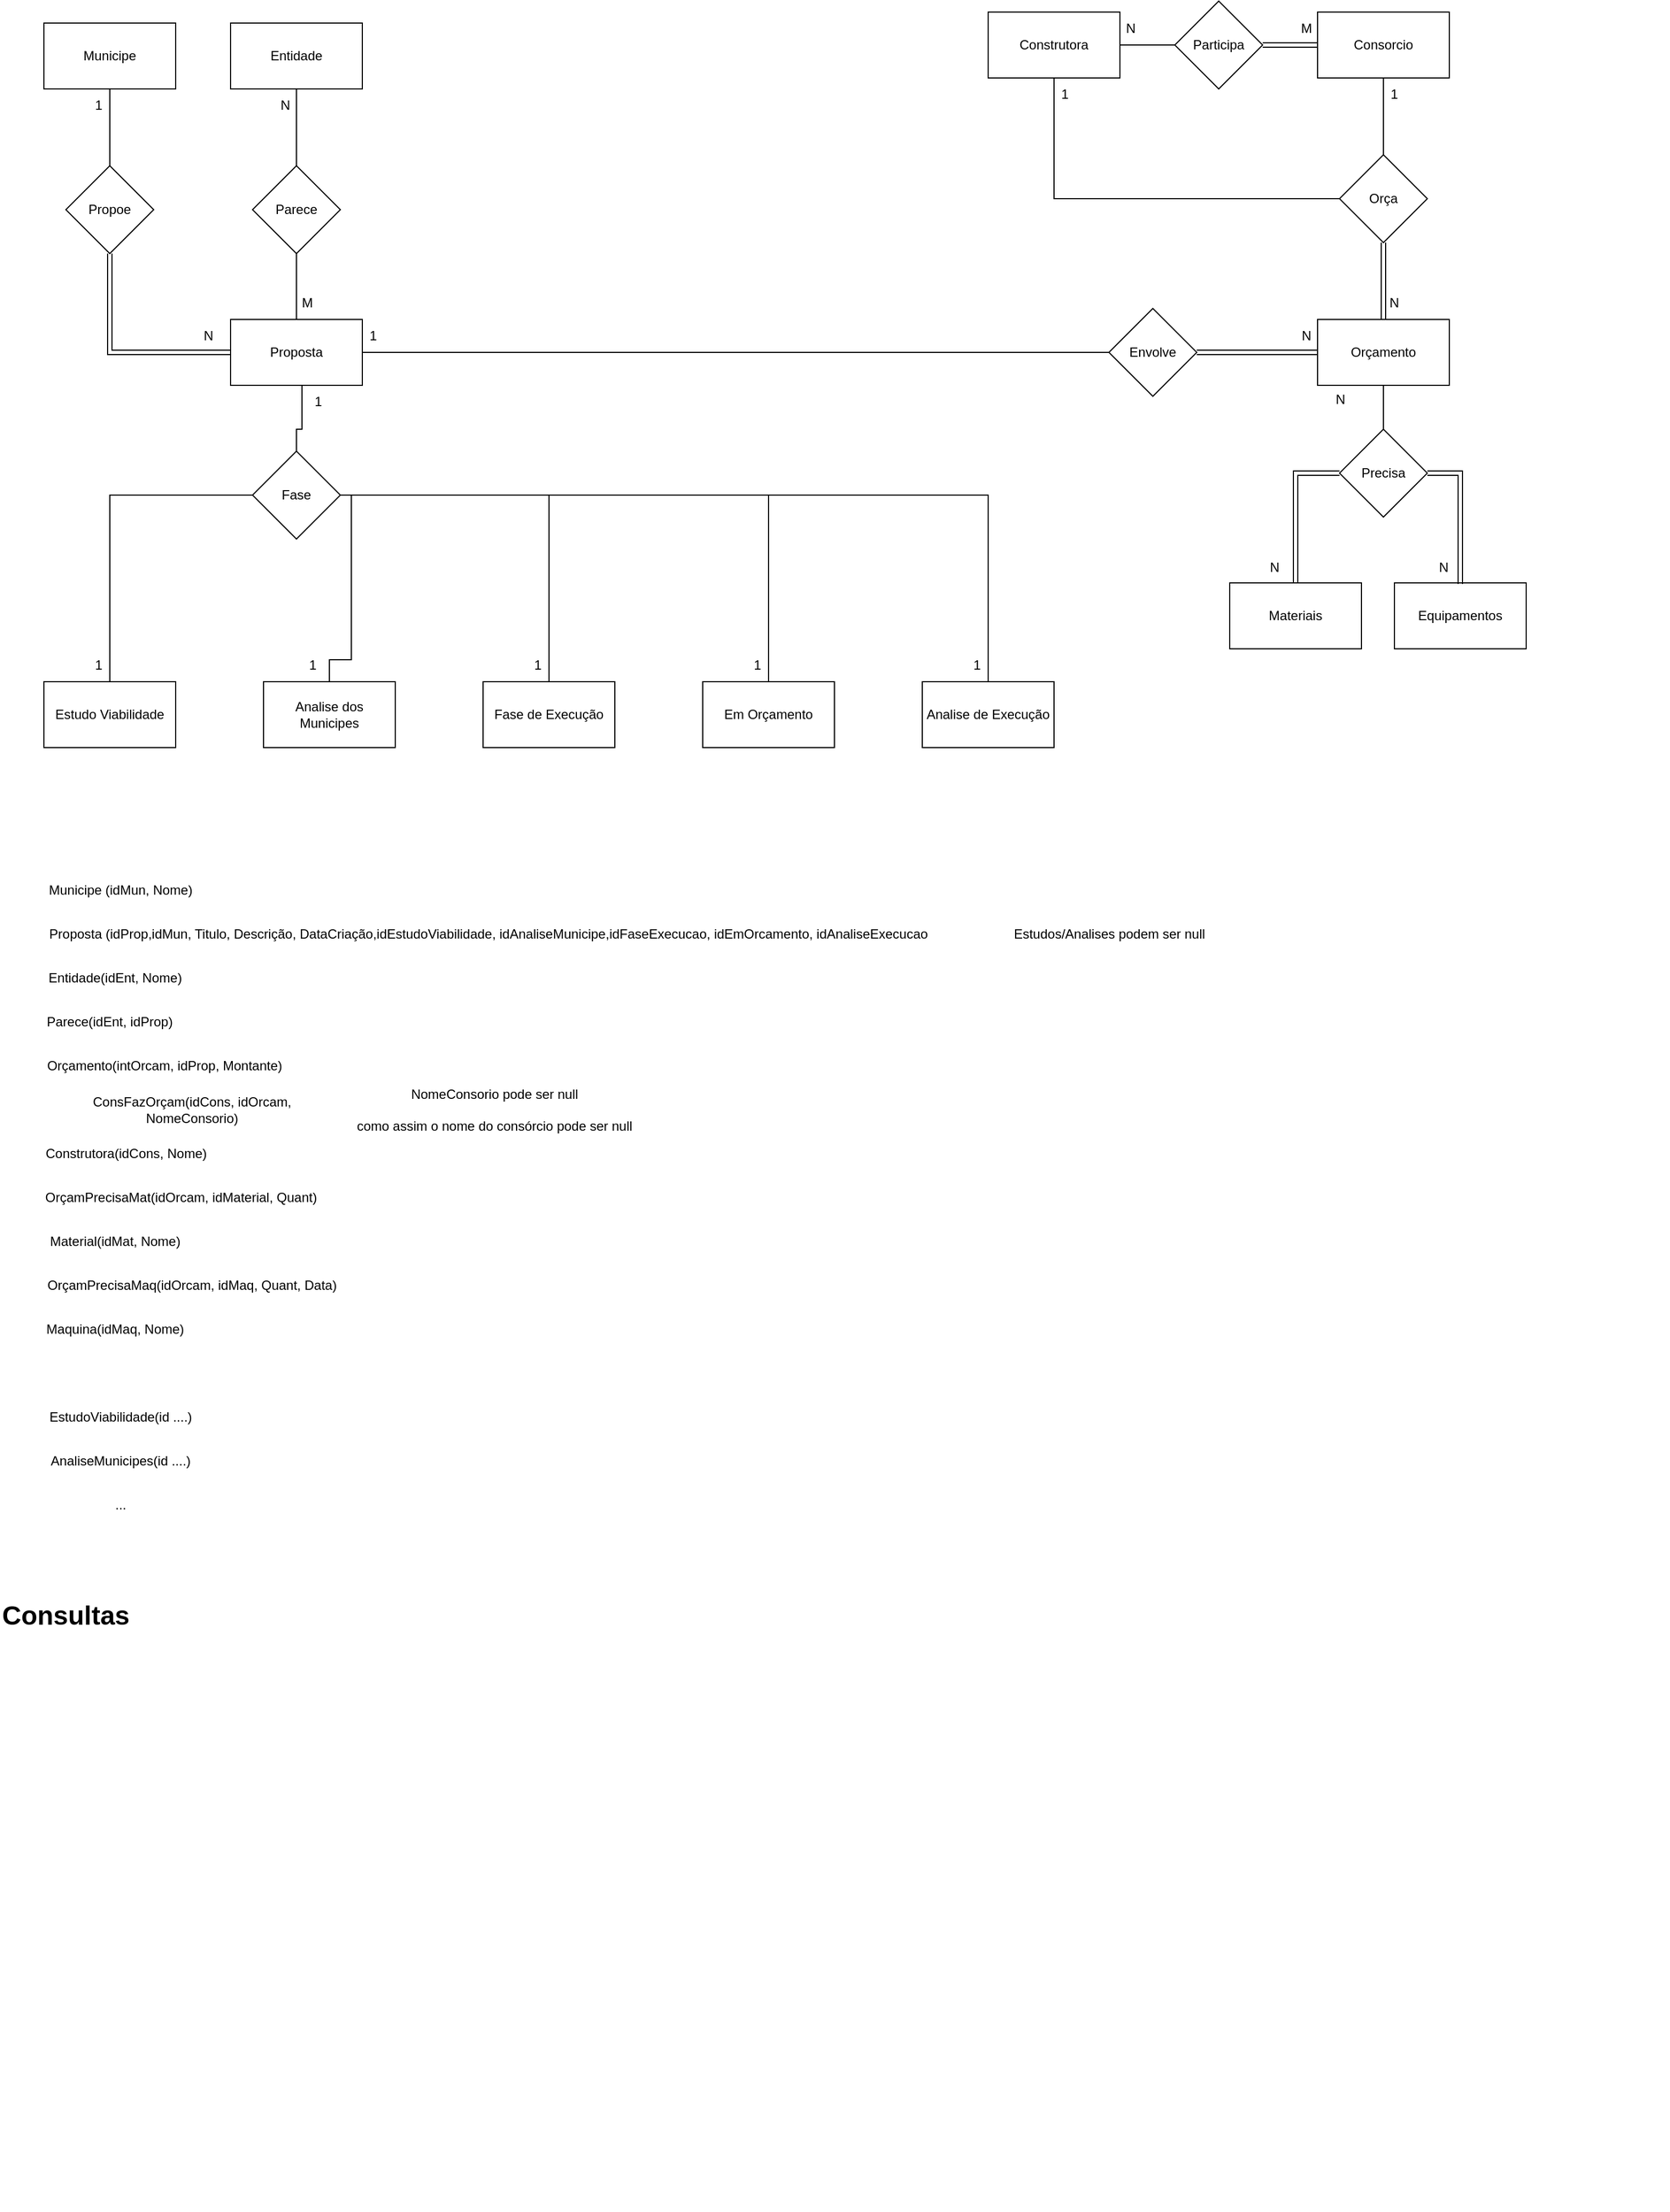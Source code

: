 <mxfile version="27.0.4">
  <diagram id="C5RBs43oDa-KdzZeNtuy" name="Page-1">
    <mxGraphModel dx="985" dy="442" grid="1" gridSize="10" guides="1" tooltips="1" connect="1" arrows="1" fold="1" page="1" pageScale="1" pageWidth="1654" pageHeight="2336" math="0" shadow="0">
      <root>
        <mxCell id="WIyWlLk6GJQsqaUBKTNV-0" />
        <mxCell id="WIyWlLk6GJQsqaUBKTNV-1" parent="WIyWlLk6GJQsqaUBKTNV-0" />
        <mxCell id="YafSSv5_t9T66IMQjUq8-3" style="edgeStyle=orthogonalEdgeStyle;rounded=0;orthogonalLoop=1;jettySize=auto;html=1;exitX=0.5;exitY=1;exitDx=0;exitDy=0;endArrow=none;startFill=0;" parent="WIyWlLk6GJQsqaUBKTNV-1" source="YafSSv5_t9T66IMQjUq8-0" target="YafSSv5_t9T66IMQjUq8-2" edge="1">
          <mxGeometry relative="1" as="geometry" />
        </mxCell>
        <mxCell id="YafSSv5_t9T66IMQjUq8-0" value="Municipe" style="rounded=0;whiteSpace=wrap;html=1;" parent="WIyWlLk6GJQsqaUBKTNV-1" vertex="1">
          <mxGeometry x="80" y="270" width="120" height="60" as="geometry" />
        </mxCell>
        <mxCell id="YafSSv5_t9T66IMQjUq8-1" value="Proposta" style="rounded=0;whiteSpace=wrap;html=1;" parent="WIyWlLk6GJQsqaUBKTNV-1" vertex="1">
          <mxGeometry x="250" y="540" width="120" height="60" as="geometry" />
        </mxCell>
        <mxCell id="YafSSv5_t9T66IMQjUq8-20" style="edgeStyle=orthogonalEdgeStyle;rounded=0;orthogonalLoop=1;jettySize=auto;html=1;exitX=0.5;exitY=1;exitDx=0;exitDy=0;entryX=0;entryY=0.5;entryDx=0;entryDy=0;shape=link;" parent="WIyWlLk6GJQsqaUBKTNV-1" source="YafSSv5_t9T66IMQjUq8-2" target="YafSSv5_t9T66IMQjUq8-1" edge="1">
          <mxGeometry relative="1" as="geometry" />
        </mxCell>
        <mxCell id="YafSSv5_t9T66IMQjUq8-2" value="Propoe" style="rhombus;whiteSpace=wrap;html=1;" parent="WIyWlLk6GJQsqaUBKTNV-1" vertex="1">
          <mxGeometry x="100" y="400" width="80" height="80" as="geometry" />
        </mxCell>
        <mxCell id="YafSSv5_t9T66IMQjUq8-5" value="1" style="text;html=1;align=center;verticalAlign=middle;whiteSpace=wrap;rounded=0;" parent="WIyWlLk6GJQsqaUBKTNV-1" vertex="1">
          <mxGeometry x="100" y="330" width="60" height="30" as="geometry" />
        </mxCell>
        <mxCell id="YafSSv5_t9T66IMQjUq8-6" value="N" style="text;html=1;align=center;verticalAlign=middle;whiteSpace=wrap;rounded=0;" parent="WIyWlLk6GJQsqaUBKTNV-1" vertex="1">
          <mxGeometry x="200" y="540" width="60" height="30" as="geometry" />
        </mxCell>
        <mxCell id="YafSSv5_t9T66IMQjUq8-19" style="edgeStyle=orthogonalEdgeStyle;rounded=0;orthogonalLoop=1;jettySize=auto;html=1;exitX=0.5;exitY=1;exitDx=0;exitDy=0;endArrow=none;startFill=0;" parent="WIyWlLk6GJQsqaUBKTNV-1" source="YafSSv5_t9T66IMQjUq8-8" target="YafSSv5_t9T66IMQjUq8-1" edge="1">
          <mxGeometry relative="1" as="geometry" />
        </mxCell>
        <mxCell id="YafSSv5_t9T66IMQjUq8-8" value="Parece" style="rhombus;whiteSpace=wrap;html=1;" parent="WIyWlLk6GJQsqaUBKTNV-1" vertex="1">
          <mxGeometry x="270" y="400" width="80" height="80" as="geometry" />
        </mxCell>
        <mxCell id="YafSSv5_t9T66IMQjUq8-18" style="edgeStyle=orthogonalEdgeStyle;rounded=0;orthogonalLoop=1;jettySize=auto;html=1;exitX=0.5;exitY=1;exitDx=0;exitDy=0;entryX=0.5;entryY=0;entryDx=0;entryDy=0;endArrow=none;startFill=0;" parent="WIyWlLk6GJQsqaUBKTNV-1" source="YafSSv5_t9T66IMQjUq8-9" target="YafSSv5_t9T66IMQjUq8-8" edge="1">
          <mxGeometry relative="1" as="geometry" />
        </mxCell>
        <mxCell id="YafSSv5_t9T66IMQjUq8-9" value="Entidade" style="rounded=0;whiteSpace=wrap;html=1;" parent="WIyWlLk6GJQsqaUBKTNV-1" vertex="1">
          <mxGeometry x="250" y="270" width="120" height="60" as="geometry" />
        </mxCell>
        <mxCell id="YafSSv5_t9T66IMQjUq8-12" value="N" style="text;html=1;align=center;verticalAlign=middle;whiteSpace=wrap;rounded=0;" parent="WIyWlLk6GJQsqaUBKTNV-1" vertex="1">
          <mxGeometry x="270" y="330" width="60" height="30" as="geometry" />
        </mxCell>
        <mxCell id="YafSSv5_t9T66IMQjUq8-23" value="M" style="text;html=1;align=center;verticalAlign=middle;whiteSpace=wrap;rounded=0;" parent="WIyWlLk6GJQsqaUBKTNV-1" vertex="1">
          <mxGeometry x="290" y="510" width="60" height="30" as="geometry" />
        </mxCell>
        <mxCell id="YafSSv5_t9T66IMQjUq8-36" style="edgeStyle=orthogonalEdgeStyle;rounded=0;orthogonalLoop=1;jettySize=auto;html=1;exitX=0;exitY=0.5;exitDx=0;exitDy=0;entryX=1;entryY=0.5;entryDx=0;entryDy=0;endArrow=none;startFill=0;shape=link;" parent="WIyWlLk6GJQsqaUBKTNV-1" source="YafSSv5_t9T66IMQjUq8-26" target="YafSSv5_t9T66IMQjUq8-35" edge="1">
          <mxGeometry relative="1" as="geometry" />
        </mxCell>
        <mxCell id="YafSSv5_t9T66IMQjUq8-26" value="Orçamento" style="whiteSpace=wrap;html=1;" parent="WIyWlLk6GJQsqaUBKTNV-1" vertex="1">
          <mxGeometry x="1240" y="540" width="120" height="60" as="geometry" />
        </mxCell>
        <mxCell id="YafSSv5_t9T66IMQjUq8-34" style="edgeStyle=orthogonalEdgeStyle;rounded=0;orthogonalLoop=1;jettySize=auto;html=1;exitX=0.5;exitY=1;exitDx=0;exitDy=0;entryX=0.5;entryY=0;entryDx=0;entryDy=0;endArrow=none;startFill=0;shape=link;" parent="WIyWlLk6GJQsqaUBKTNV-1" source="YafSSv5_t9T66IMQjUq8-27" target="YafSSv5_t9T66IMQjUq8-26" edge="1">
          <mxGeometry relative="1" as="geometry" />
        </mxCell>
        <mxCell id="YafSSv5_t9T66IMQjUq8-27" value="Orça" style="rhombus;whiteSpace=wrap;html=1;" parent="WIyWlLk6GJQsqaUBKTNV-1" vertex="1">
          <mxGeometry x="1260" y="390" width="80" height="80" as="geometry" />
        </mxCell>
        <mxCell id="YafSSv5_t9T66IMQjUq8-42" style="edgeStyle=orthogonalEdgeStyle;rounded=0;orthogonalLoop=1;jettySize=auto;html=1;exitX=0;exitY=0.5;exitDx=0;exitDy=0;entryX=1;entryY=0.5;entryDx=0;entryDy=0;endArrow=none;startFill=0;" parent="WIyWlLk6GJQsqaUBKTNV-1" source="YafSSv5_t9T66IMQjUq8-35" target="YafSSv5_t9T66IMQjUq8-1" edge="1">
          <mxGeometry relative="1" as="geometry" />
        </mxCell>
        <mxCell id="YafSSv5_t9T66IMQjUq8-35" value="Envolve" style="rhombus;whiteSpace=wrap;html=1;" parent="WIyWlLk6GJQsqaUBKTNV-1" vertex="1">
          <mxGeometry x="1050" y="530" width="80" height="80" as="geometry" />
        </mxCell>
        <mxCell id="YafSSv5_t9T66IMQjUq8-40" value="N" style="text;html=1;align=center;verticalAlign=middle;whiteSpace=wrap;rounded=0;" parent="WIyWlLk6GJQsqaUBKTNV-1" vertex="1">
          <mxGeometry x="1280" y="510" width="60" height="30" as="geometry" />
        </mxCell>
        <mxCell id="YafSSv5_t9T66IMQjUq8-43" value="1" style="text;html=1;align=center;verticalAlign=middle;whiteSpace=wrap;rounded=0;" parent="WIyWlLk6GJQsqaUBKTNV-1" vertex="1">
          <mxGeometry x="350" y="540" width="60" height="30" as="geometry" />
        </mxCell>
        <mxCell id="YafSSv5_t9T66IMQjUq8-45" value="N" style="text;html=1;align=center;verticalAlign=middle;whiteSpace=wrap;rounded=0;" parent="WIyWlLk6GJQsqaUBKTNV-1" vertex="1">
          <mxGeometry x="1200" y="540" width="60" height="30" as="geometry" />
        </mxCell>
        <mxCell id="x0ewcK_yAptQBKAOsCnC-6" style="edgeStyle=orthogonalEdgeStyle;rounded=0;orthogonalLoop=1;jettySize=auto;html=1;entryX=0;entryY=0.5;entryDx=0;entryDy=0;endArrow=none;startFill=0;" parent="WIyWlLk6GJQsqaUBKTNV-1" source="YafSSv5_t9T66IMQjUq8-46" target="x0ewcK_yAptQBKAOsCnC-5" edge="1">
          <mxGeometry relative="1" as="geometry" />
        </mxCell>
        <mxCell id="1TOI9RqUdgh465J-jzmI-2" style="edgeStyle=orthogonalEdgeStyle;rounded=0;orthogonalLoop=1;jettySize=auto;html=1;entryX=0;entryY=0.5;entryDx=0;entryDy=0;endArrow=none;startFill=0;" parent="WIyWlLk6GJQsqaUBKTNV-1" source="YafSSv5_t9T66IMQjUq8-46" target="YafSSv5_t9T66IMQjUq8-27" edge="1">
          <mxGeometry relative="1" as="geometry">
            <Array as="points">
              <mxPoint x="1000" y="430" />
            </Array>
          </mxGeometry>
        </mxCell>
        <mxCell id="YafSSv5_t9T66IMQjUq8-46" value="Construtora" style="rounded=0;whiteSpace=wrap;html=1;" parent="WIyWlLk6GJQsqaUBKTNV-1" vertex="1">
          <mxGeometry x="940" y="260" width="120" height="60" as="geometry" />
        </mxCell>
        <mxCell id="TlDRj1zJzSOJV_-mlVcT-1" style="edgeStyle=orthogonalEdgeStyle;rounded=0;orthogonalLoop=1;jettySize=auto;html=1;entryX=0;entryY=0.5;entryDx=0;entryDy=0;shape=link;" parent="WIyWlLk6GJQsqaUBKTNV-1" source="YafSSv5_t9T66IMQjUq8-64" target="YafSSv5_t9T66IMQjUq8-67" edge="1">
          <mxGeometry relative="1" as="geometry" />
        </mxCell>
        <mxCell id="YafSSv5_t9T66IMQjUq8-64" value="Materiais" style="rounded=0;whiteSpace=wrap;html=1;" parent="WIyWlLk6GJQsqaUBKTNV-1" vertex="1">
          <mxGeometry x="1160" y="780" width="120" height="60" as="geometry" />
        </mxCell>
        <mxCell id="YafSSv5_t9T66IMQjUq8-65" value="Equipamentos" style="rounded=0;whiteSpace=wrap;html=1;" parent="WIyWlLk6GJQsqaUBKTNV-1" vertex="1">
          <mxGeometry x="1310" y="780" width="120" height="60" as="geometry" />
        </mxCell>
        <mxCell id="TlDRj1zJzSOJV_-mlVcT-0" style="edgeStyle=orthogonalEdgeStyle;rounded=0;orthogonalLoop=1;jettySize=auto;html=1;entryX=0.75;entryY=1;entryDx=0;entryDy=0;shape=link;" parent="WIyWlLk6GJQsqaUBKTNV-1" source="YafSSv5_t9T66IMQjUq8-67" target="YafSSv5_t9T66IMQjUq8-76" edge="1">
          <mxGeometry relative="1" as="geometry">
            <Array as="points">
              <mxPoint x="1370" y="680" />
            </Array>
          </mxGeometry>
        </mxCell>
        <mxCell id="TlDRj1zJzSOJV_-mlVcT-2" style="edgeStyle=orthogonalEdgeStyle;rounded=0;orthogonalLoop=1;jettySize=auto;html=1;endArrow=none;startFill=0;" parent="WIyWlLk6GJQsqaUBKTNV-1" source="YafSSv5_t9T66IMQjUq8-67" target="YafSSv5_t9T66IMQjUq8-26" edge="1">
          <mxGeometry relative="1" as="geometry">
            <Array as="points">
              <mxPoint x="1300" y="630" />
              <mxPoint x="1300" y="630" />
            </Array>
          </mxGeometry>
        </mxCell>
        <mxCell id="YafSSv5_t9T66IMQjUq8-67" value="Precisa" style="rhombus;whiteSpace=wrap;html=1;" parent="WIyWlLk6GJQsqaUBKTNV-1" vertex="1">
          <mxGeometry x="1260" y="640" width="80" height="80" as="geometry" />
        </mxCell>
        <mxCell id="YafSSv5_t9T66IMQjUq8-72" value="N" style="text;html=1;align=center;verticalAlign=middle;whiteSpace=wrap;rounded=0;" parent="WIyWlLk6GJQsqaUBKTNV-1" vertex="1">
          <mxGeometry x="1231" y="598" width="60" height="30" as="geometry" />
        </mxCell>
        <mxCell id="YafSSv5_t9T66IMQjUq8-74" value="N" style="text;html=1;align=center;verticalAlign=middle;whiteSpace=wrap;rounded=0;" parent="WIyWlLk6GJQsqaUBKTNV-1" vertex="1">
          <mxGeometry x="1171" y="751" width="60" height="30" as="geometry" />
        </mxCell>
        <mxCell id="YafSSv5_t9T66IMQjUq8-76" value="N" style="text;html=1;align=center;verticalAlign=middle;whiteSpace=wrap;rounded=0;" parent="WIyWlLk6GJQsqaUBKTNV-1" vertex="1">
          <mxGeometry x="1325" y="751" width="60" height="30" as="geometry" />
        </mxCell>
        <mxCell id="oKJcFKSZTmgvzOlzi9U6-10" style="edgeStyle=orthogonalEdgeStyle;rounded=0;orthogonalLoop=1;jettySize=auto;html=1;exitX=0.5;exitY=1;exitDx=0;exitDy=0;entryX=0.5;entryY=0;entryDx=0;entryDy=0;endArrow=none;startFill=0;" parent="WIyWlLk6GJQsqaUBKTNV-1" source="oKJcFKSZTmgvzOlzi9U6-0" target="oKJcFKSZTmgvzOlzi9U6-1" edge="1">
          <mxGeometry relative="1" as="geometry">
            <Array as="points">
              <mxPoint x="310" y="700" />
              <mxPoint x="140" y="700" />
            </Array>
          </mxGeometry>
        </mxCell>
        <mxCell id="TlDRj1zJzSOJV_-mlVcT-9" style="edgeStyle=orthogonalEdgeStyle;rounded=0;orthogonalLoop=1;jettySize=auto;html=1;entryX=0.25;entryY=0;entryDx=0;entryDy=0;endArrow=none;startFill=0;" parent="WIyWlLk6GJQsqaUBKTNV-1" source="oKJcFKSZTmgvzOlzi9U6-0" target="oKJcFKSZTmgvzOlzi9U6-25" edge="1">
          <mxGeometry relative="1" as="geometry">
            <Array as="points">
              <mxPoint x="310" y="640" />
              <mxPoint x="315" y="640" />
            </Array>
          </mxGeometry>
        </mxCell>
        <mxCell id="oKJcFKSZTmgvzOlzi9U6-0" value="Fase" style="rhombus;whiteSpace=wrap;html=1;" parent="WIyWlLk6GJQsqaUBKTNV-1" vertex="1">
          <mxGeometry x="270" y="660" width="80" height="80" as="geometry" />
        </mxCell>
        <mxCell id="oKJcFKSZTmgvzOlzi9U6-1" value="Estudo Viabilidade" style="whiteSpace=wrap;html=1;" parent="WIyWlLk6GJQsqaUBKTNV-1" vertex="1">
          <mxGeometry x="80" y="870" width="120" height="60" as="geometry" />
        </mxCell>
        <mxCell id="TlDRj1zJzSOJV_-mlVcT-3" style="edgeStyle=orthogonalEdgeStyle;rounded=0;orthogonalLoop=1;jettySize=auto;html=1;entryX=1;entryY=0.5;entryDx=0;entryDy=0;endArrow=none;startFill=0;" parent="WIyWlLk6GJQsqaUBKTNV-1" source="oKJcFKSZTmgvzOlzi9U6-2" target="oKJcFKSZTmgvzOlzi9U6-0" edge="1">
          <mxGeometry relative="1" as="geometry">
            <Array as="points">
              <mxPoint x="340" y="850" />
              <mxPoint x="360" y="850" />
              <mxPoint x="360" y="700" />
            </Array>
          </mxGeometry>
        </mxCell>
        <mxCell id="oKJcFKSZTmgvzOlzi9U6-2" value="Analise dos Municipes" style="whiteSpace=wrap;html=1;" parent="WIyWlLk6GJQsqaUBKTNV-1" vertex="1">
          <mxGeometry x="280" y="870" width="120" height="60" as="geometry" />
        </mxCell>
        <mxCell id="TlDRj1zJzSOJV_-mlVcT-4" style="edgeStyle=orthogonalEdgeStyle;rounded=0;orthogonalLoop=1;jettySize=auto;html=1;entryX=1;entryY=0.5;entryDx=0;entryDy=0;endArrow=none;startFill=0;" parent="WIyWlLk6GJQsqaUBKTNV-1" source="oKJcFKSZTmgvzOlzi9U6-3" target="oKJcFKSZTmgvzOlzi9U6-0" edge="1">
          <mxGeometry relative="1" as="geometry">
            <Array as="points">
              <mxPoint x="540" y="700" />
            </Array>
          </mxGeometry>
        </mxCell>
        <mxCell id="oKJcFKSZTmgvzOlzi9U6-3" value="Fase de Execução" style="whiteSpace=wrap;html=1;" parent="WIyWlLk6GJQsqaUBKTNV-1" vertex="1">
          <mxGeometry x="480" y="870" width="120" height="60" as="geometry" />
        </mxCell>
        <mxCell id="TlDRj1zJzSOJV_-mlVcT-5" style="edgeStyle=orthogonalEdgeStyle;rounded=0;orthogonalLoop=1;jettySize=auto;html=1;entryX=1;entryY=0.5;entryDx=0;entryDy=0;endArrow=none;startFill=0;" parent="WIyWlLk6GJQsqaUBKTNV-1" source="oKJcFKSZTmgvzOlzi9U6-4" target="oKJcFKSZTmgvzOlzi9U6-0" edge="1">
          <mxGeometry relative="1" as="geometry">
            <Array as="points">
              <mxPoint x="740" y="700" />
            </Array>
          </mxGeometry>
        </mxCell>
        <mxCell id="oKJcFKSZTmgvzOlzi9U6-4" value="Em Orçamento" style="whiteSpace=wrap;html=1;" parent="WIyWlLk6GJQsqaUBKTNV-1" vertex="1">
          <mxGeometry x="680" y="870" width="120" height="60" as="geometry" />
        </mxCell>
        <mxCell id="TlDRj1zJzSOJV_-mlVcT-6" style="edgeStyle=orthogonalEdgeStyle;rounded=0;orthogonalLoop=1;jettySize=auto;html=1;entryX=1;entryY=0.5;entryDx=0;entryDy=0;endArrow=none;startFill=0;" parent="WIyWlLk6GJQsqaUBKTNV-1" source="oKJcFKSZTmgvzOlzi9U6-5" target="oKJcFKSZTmgvzOlzi9U6-0" edge="1">
          <mxGeometry relative="1" as="geometry">
            <Array as="points">
              <mxPoint x="940" y="700" />
            </Array>
          </mxGeometry>
        </mxCell>
        <mxCell id="oKJcFKSZTmgvzOlzi9U6-5" value="Analise de Execução" style="whiteSpace=wrap;html=1;" parent="WIyWlLk6GJQsqaUBKTNV-1" vertex="1">
          <mxGeometry x="880" y="870" width="120" height="60" as="geometry" />
        </mxCell>
        <mxCell id="oKJcFKSZTmgvzOlzi9U6-20" value="1" style="text;html=1;align=center;verticalAlign=middle;whiteSpace=wrap;rounded=0;" parent="WIyWlLk6GJQsqaUBKTNV-1" vertex="1">
          <mxGeometry x="100" y="840" width="60" height="30" as="geometry" />
        </mxCell>
        <mxCell id="oKJcFKSZTmgvzOlzi9U6-21" value="1" style="text;html=1;align=center;verticalAlign=middle;whiteSpace=wrap;rounded=0;" parent="WIyWlLk6GJQsqaUBKTNV-1" vertex="1">
          <mxGeometry x="295" y="840" width="60" height="30" as="geometry" />
        </mxCell>
        <mxCell id="oKJcFKSZTmgvzOlzi9U6-22" value="1" style="text;html=1;align=center;verticalAlign=middle;whiteSpace=wrap;rounded=0;" parent="WIyWlLk6GJQsqaUBKTNV-1" vertex="1">
          <mxGeometry x="500" y="840" width="60" height="30" as="geometry" />
        </mxCell>
        <mxCell id="oKJcFKSZTmgvzOlzi9U6-23" value="1" style="text;html=1;align=center;verticalAlign=middle;whiteSpace=wrap;rounded=0;" parent="WIyWlLk6GJQsqaUBKTNV-1" vertex="1">
          <mxGeometry x="700" y="840" width="60" height="30" as="geometry" />
        </mxCell>
        <mxCell id="oKJcFKSZTmgvzOlzi9U6-24" value="1" style="text;html=1;align=center;verticalAlign=middle;whiteSpace=wrap;rounded=0;" parent="WIyWlLk6GJQsqaUBKTNV-1" vertex="1">
          <mxGeometry x="900" y="840" width="60" height="30" as="geometry" />
        </mxCell>
        <mxCell id="oKJcFKSZTmgvzOlzi9U6-25" value="1" style="text;html=1;align=center;verticalAlign=middle;whiteSpace=wrap;rounded=0;" parent="WIyWlLk6GJQsqaUBKTNV-1" vertex="1">
          <mxGeometry x="300" y="600" width="60" height="30" as="geometry" />
        </mxCell>
        <mxCell id="oKJcFKSZTmgvzOlzi9U6-26" value="Proposta (idProp,idMun, Titulo, Descrição, DataCriação,idEstudoViabilidade, idAnaliseMunicipe,idFaseExecucao, idEmOrcamento, idAnaliseExecucao" style="text;html=1;align=center;verticalAlign=middle;whiteSpace=wrap;rounded=0;" parent="WIyWlLk6GJQsqaUBKTNV-1" vertex="1">
          <mxGeometry x="80" y="1080" width="810" height="40" as="geometry" />
        </mxCell>
        <mxCell id="oKJcFKSZTmgvzOlzi9U6-27" value="Municipe (idMun, Nome)" style="text;html=1;align=center;verticalAlign=middle;whiteSpace=wrap;rounded=0;" parent="WIyWlLk6GJQsqaUBKTNV-1" vertex="1">
          <mxGeometry x="80" y="1040" width="140" height="40" as="geometry" />
        </mxCell>
        <mxCell id="oKJcFKSZTmgvzOlzi9U6-30" value="Entidade(idEnt, Nome)" style="text;html=1;align=center;verticalAlign=middle;whiteSpace=wrap;rounded=0;" parent="WIyWlLk6GJQsqaUBKTNV-1" vertex="1">
          <mxGeometry x="80" y="1120" width="130" height="40" as="geometry" />
        </mxCell>
        <mxCell id="oKJcFKSZTmgvzOlzi9U6-33" value="Parece(idEnt, idProp)" style="text;html=1;align=center;verticalAlign=middle;whiteSpace=wrap;rounded=0;" parent="WIyWlLk6GJQsqaUBKTNV-1" vertex="1">
          <mxGeometry x="80" y="1160" width="120" height="40" as="geometry" />
        </mxCell>
        <mxCell id="oKJcFKSZTmgvzOlzi9U6-35" value="ConsFazOrçam(idCons, idOrcam, NomeConsorio)" style="text;html=1;align=center;verticalAlign=middle;whiteSpace=wrap;rounded=0;" parent="WIyWlLk6GJQsqaUBKTNV-1" vertex="1">
          <mxGeometry x="80" y="1240" width="270" height="40" as="geometry" />
        </mxCell>
        <mxCell id="oKJcFKSZTmgvzOlzi9U6-36" value="Construtora(idCons, Nome)" style="text;html=1;align=center;verticalAlign=middle;whiteSpace=wrap;rounded=0;" parent="WIyWlLk6GJQsqaUBKTNV-1" vertex="1">
          <mxGeometry x="80" y="1280" width="150" height="40" as="geometry" />
        </mxCell>
        <mxCell id="oKJcFKSZTmgvzOlzi9U6-38" value="Orçamento(intOrcam, idProp, Montante)" style="text;html=1;align=center;verticalAlign=middle;whiteSpace=wrap;rounded=0;" parent="WIyWlLk6GJQsqaUBKTNV-1" vertex="1">
          <mxGeometry x="80" y="1200" width="220" height="40" as="geometry" />
        </mxCell>
        <mxCell id="oKJcFKSZTmgvzOlzi9U6-41" value="NomeConsorio pode ser null&lt;div&gt;&lt;br&gt;&lt;/div&gt;&lt;div&gt;como assim o nome do consórcio pode ser null&lt;/div&gt;" style="text;html=1;align=center;verticalAlign=middle;resizable=0;points=[];autosize=1;strokeColor=none;fillColor=none;" parent="WIyWlLk6GJQsqaUBKTNV-1" vertex="1">
          <mxGeometry x="355" y="1230" width="270" height="60" as="geometry" />
        </mxCell>
        <mxCell id="oKJcFKSZTmgvzOlzi9U6-42" value="Material(idMat, Nome)" style="text;html=1;align=center;verticalAlign=middle;whiteSpace=wrap;rounded=0;" parent="WIyWlLk6GJQsqaUBKTNV-1" vertex="1">
          <mxGeometry x="80" y="1360" width="130" height="40" as="geometry" />
        </mxCell>
        <mxCell id="oKJcFKSZTmgvzOlzi9U6-43" value="OrçamPrecisaMat(idOrcam, idMaterial, Quant)" style="text;html=1;align=center;verticalAlign=middle;whiteSpace=wrap;rounded=0;" parent="WIyWlLk6GJQsqaUBKTNV-1" vertex="1">
          <mxGeometry x="80" y="1320" width="250" height="40" as="geometry" />
        </mxCell>
        <mxCell id="oKJcFKSZTmgvzOlzi9U6-44" value="Maquina(idMaq, Nome)" style="text;html=1;align=center;verticalAlign=middle;whiteSpace=wrap;rounded=0;" parent="WIyWlLk6GJQsqaUBKTNV-1" vertex="1">
          <mxGeometry x="80" y="1440" width="130" height="40" as="geometry" />
        </mxCell>
        <mxCell id="oKJcFKSZTmgvzOlzi9U6-45" value="OrçamPrecisaMaq(idOrcam, idMaq, Quant, Data)" style="text;html=1;align=center;verticalAlign=middle;whiteSpace=wrap;rounded=0;" parent="WIyWlLk6GJQsqaUBKTNV-1" vertex="1">
          <mxGeometry x="80" y="1400" width="270" height="40" as="geometry" />
        </mxCell>
        <mxCell id="oKJcFKSZTmgvzOlzi9U6-46" value="EstudoViabilidade(id ....)" style="text;html=1;align=center;verticalAlign=middle;whiteSpace=wrap;rounded=0;" parent="WIyWlLk6GJQsqaUBKTNV-1" vertex="1">
          <mxGeometry x="80" y="1520" width="140" height="40" as="geometry" />
        </mxCell>
        <mxCell id="oKJcFKSZTmgvzOlzi9U6-47" value="AnaliseMunicipes(id ....)" style="text;html=1;align=center;verticalAlign=middle;whiteSpace=wrap;rounded=0;" parent="WIyWlLk6GJQsqaUBKTNV-1" vertex="1">
          <mxGeometry x="80" y="1560" width="140" height="40" as="geometry" />
        </mxCell>
        <mxCell id="oKJcFKSZTmgvzOlzi9U6-48" value="..." style="text;html=1;align=center;verticalAlign=middle;whiteSpace=wrap;rounded=0;" parent="WIyWlLk6GJQsqaUBKTNV-1" vertex="1">
          <mxGeometry x="80" y="1600" width="140" height="40" as="geometry" />
        </mxCell>
        <mxCell id="oKJcFKSZTmgvzOlzi9U6-49" value="Estudos/Analises podem ser null" style="text;html=1;align=center;verticalAlign=middle;resizable=0;points=[];autosize=1;strokeColor=none;fillColor=none;" parent="WIyWlLk6GJQsqaUBKTNV-1" vertex="1">
          <mxGeometry x="950" y="1085" width="200" height="30" as="geometry" />
        </mxCell>
        <mxCell id="x0ewcK_yAptQBKAOsCnC-7" style="edgeStyle=orthogonalEdgeStyle;rounded=0;orthogonalLoop=1;jettySize=auto;html=1;entryX=1;entryY=0.5;entryDx=0;entryDy=0;endArrow=none;startFill=0;shape=link;" parent="WIyWlLk6GJQsqaUBKTNV-1" source="x0ewcK_yAptQBKAOsCnC-4" target="x0ewcK_yAptQBKAOsCnC-5" edge="1">
          <mxGeometry relative="1" as="geometry" />
        </mxCell>
        <mxCell id="x0ewcK_yAptQBKAOsCnC-10" style="edgeStyle=orthogonalEdgeStyle;rounded=0;orthogonalLoop=1;jettySize=auto;html=1;exitX=0.5;exitY=1;exitDx=0;exitDy=0;entryX=0.5;entryY=0;entryDx=0;entryDy=0;endArrow=none;startFill=0;" parent="WIyWlLk6GJQsqaUBKTNV-1" source="x0ewcK_yAptQBKAOsCnC-4" target="YafSSv5_t9T66IMQjUq8-27" edge="1">
          <mxGeometry relative="1" as="geometry" />
        </mxCell>
        <mxCell id="x0ewcK_yAptQBKAOsCnC-4" value="Consorcio" style="rounded=0;whiteSpace=wrap;html=1;" parent="WIyWlLk6GJQsqaUBKTNV-1" vertex="1">
          <mxGeometry x="1240" y="260" width="120" height="60" as="geometry" />
        </mxCell>
        <mxCell id="x0ewcK_yAptQBKAOsCnC-5" value="Participa" style="rhombus;whiteSpace=wrap;html=1;" parent="WIyWlLk6GJQsqaUBKTNV-1" vertex="1">
          <mxGeometry x="1110" y="250" width="80" height="80" as="geometry" />
        </mxCell>
        <mxCell id="x0ewcK_yAptQBKAOsCnC-8" value="N" style="text;html=1;align=center;verticalAlign=middle;whiteSpace=wrap;rounded=0;" parent="WIyWlLk6GJQsqaUBKTNV-1" vertex="1">
          <mxGeometry x="1040" y="260" width="60" height="30" as="geometry" />
        </mxCell>
        <mxCell id="x0ewcK_yAptQBKAOsCnC-9" value="M" style="text;html=1;align=center;verticalAlign=middle;whiteSpace=wrap;rounded=0;" parent="WIyWlLk6GJQsqaUBKTNV-1" vertex="1">
          <mxGeometry x="1200" y="260" width="60" height="30" as="geometry" />
        </mxCell>
        <mxCell id="x0ewcK_yAptQBKAOsCnC-11" value="1" style="text;html=1;align=center;verticalAlign=middle;whiteSpace=wrap;rounded=0;" parent="WIyWlLk6GJQsqaUBKTNV-1" vertex="1">
          <mxGeometry x="1280" y="320" width="60" height="30" as="geometry" />
        </mxCell>
        <mxCell id="7rlPPhbUrD_SYSvHT2sh-0" value="&lt;h1 style=&quot;margin-top: 0px;&quot;&gt;Consultas&amp;nbsp;&lt;/h1&gt;&lt;div&gt;&lt;br&gt;&lt;/div&gt;" style="text;html=1;whiteSpace=wrap;overflow=hidden;rounded=0;" parent="WIyWlLk6GJQsqaUBKTNV-1" vertex="1">
          <mxGeometry x="40" y="1700" width="1520" height="560" as="geometry" />
        </mxCell>
        <mxCell id="1TOI9RqUdgh465J-jzmI-3" value="1" style="text;html=1;align=center;verticalAlign=middle;whiteSpace=wrap;rounded=0;" parent="WIyWlLk6GJQsqaUBKTNV-1" vertex="1">
          <mxGeometry x="980" y="320" width="60" height="30" as="geometry" />
        </mxCell>
      </root>
    </mxGraphModel>
  </diagram>
</mxfile>
